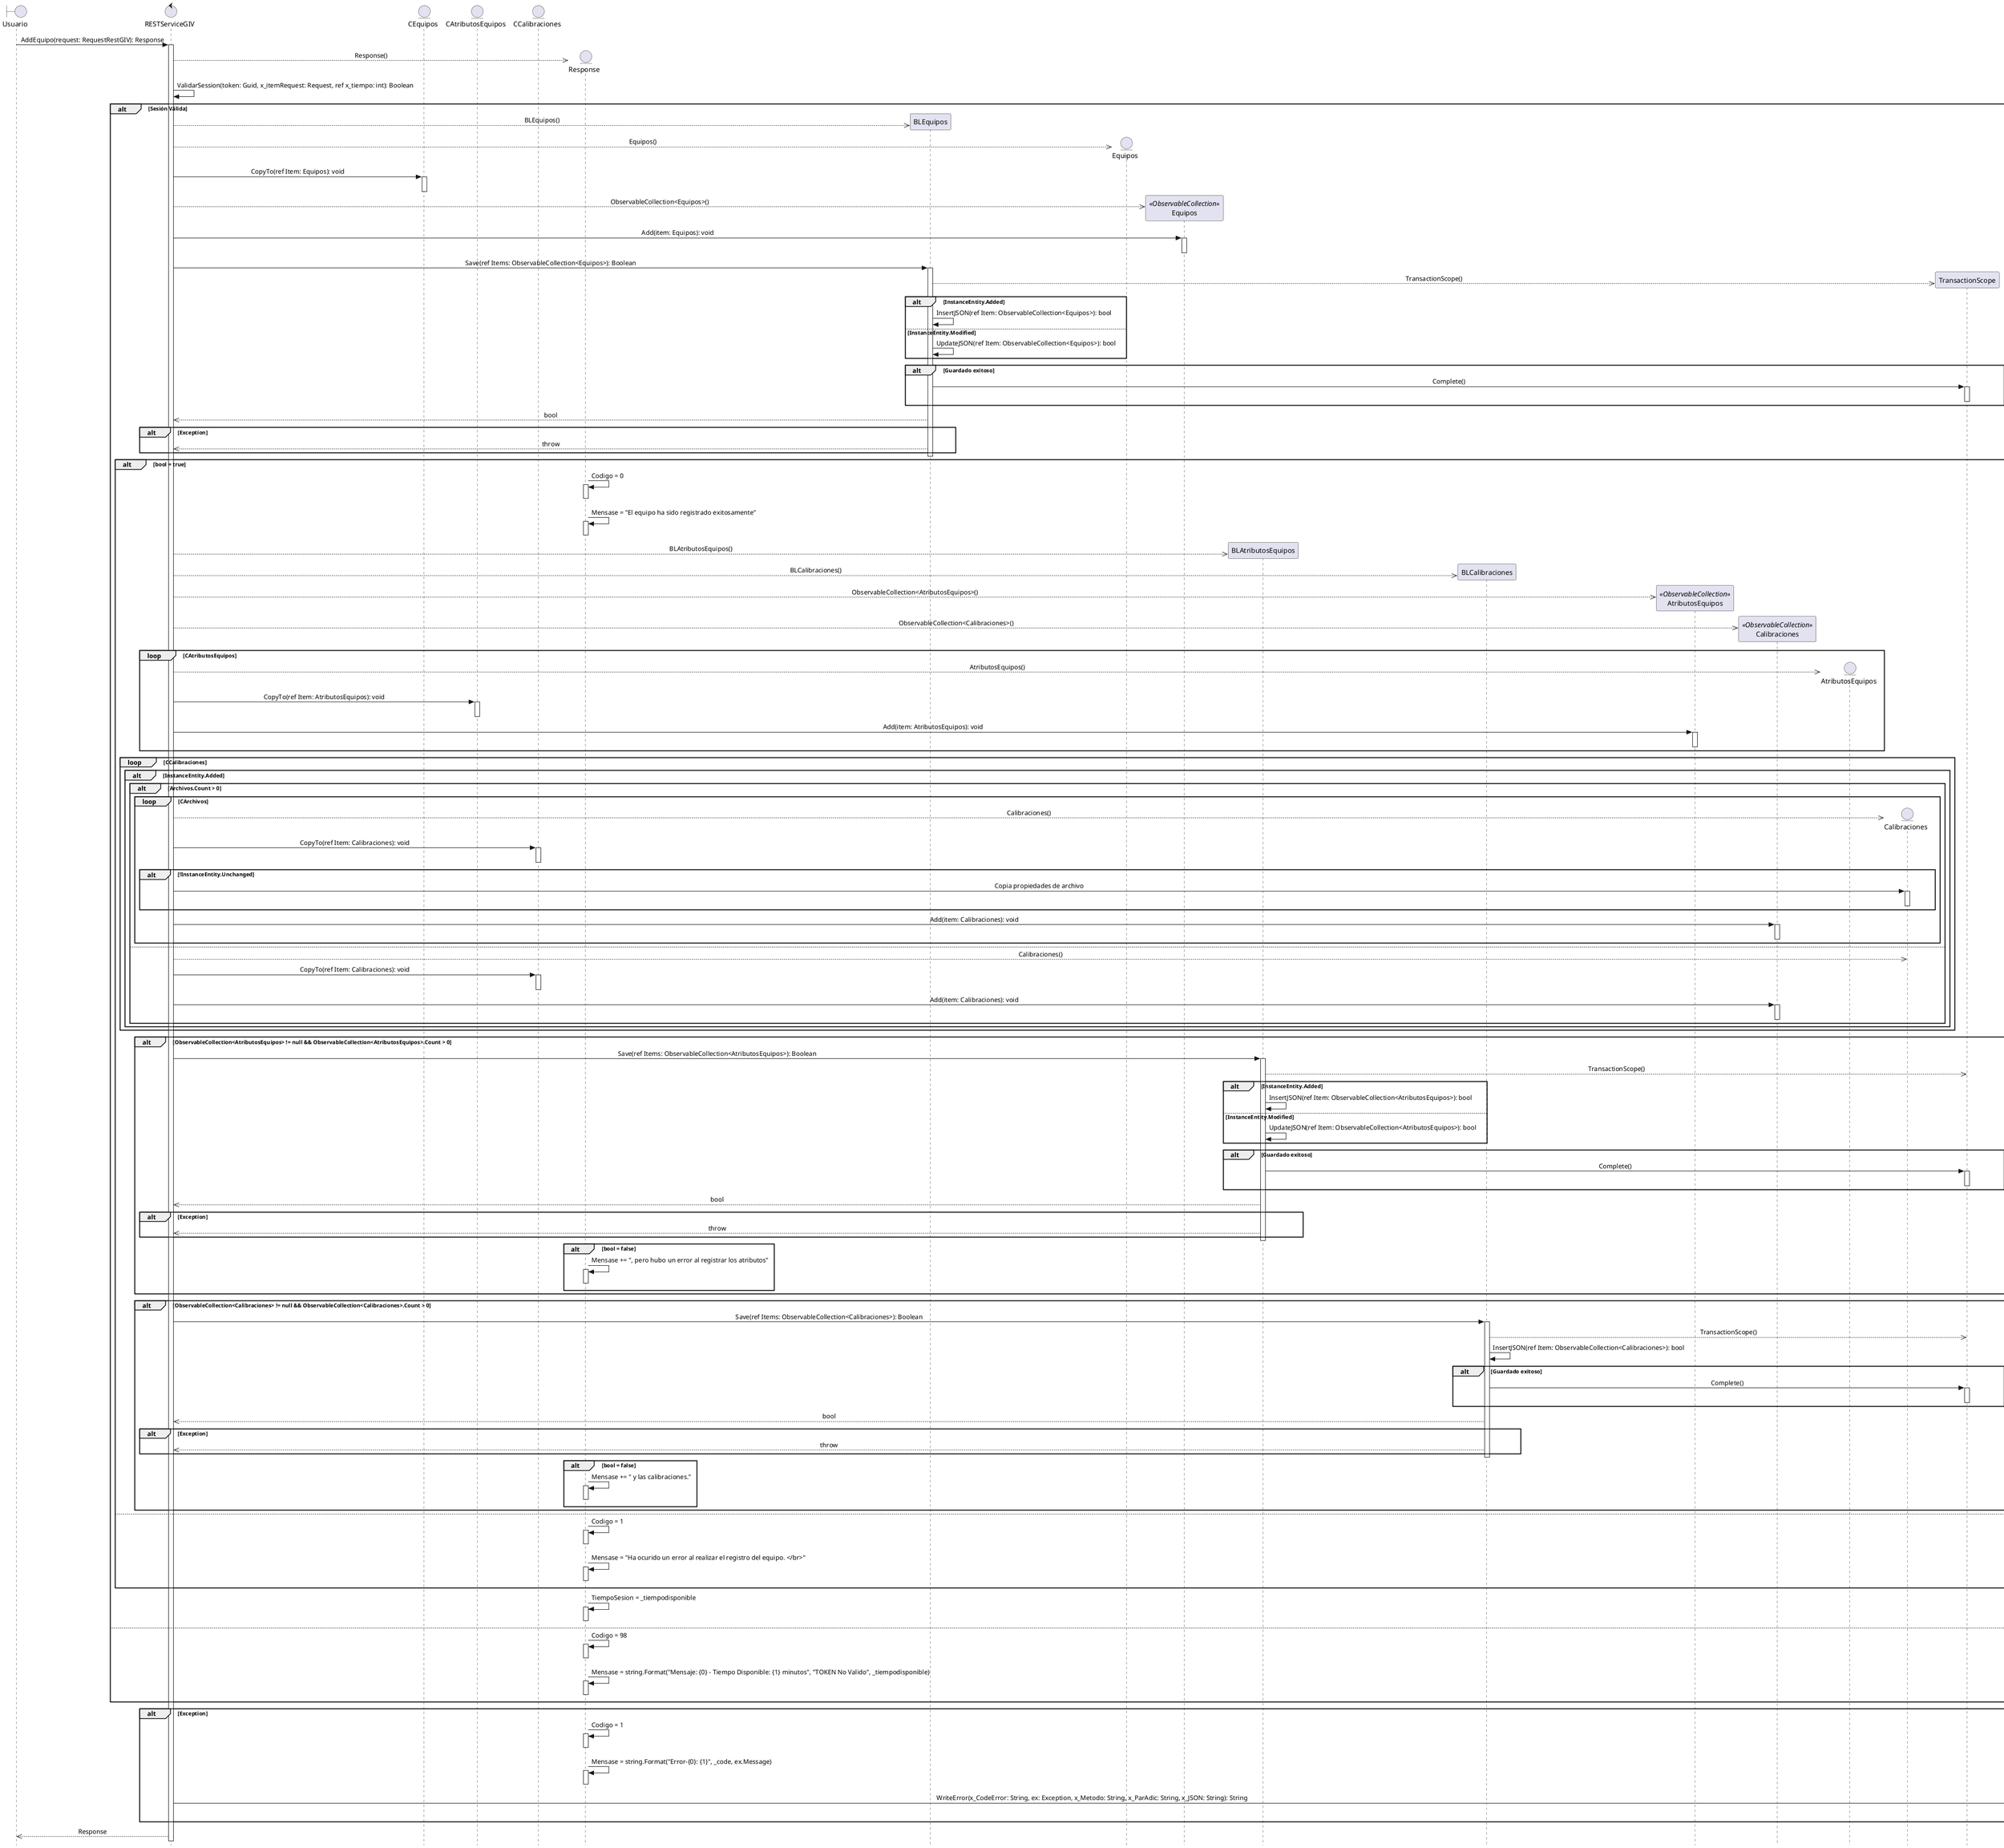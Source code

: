 @startuml Registrar equipo
skinparam Style strictuml
skinparam SequenceMessageAlignment center

boundary Usuario
control RESTServiceGIV
entity CEquipos
entity CAtributosEquipos
entity CCalibraciones
entity Response
participant BLEquipos
entity Equipos
participant Equipos as ListEquipos <<ObservableCollection>>
participant BLAtributosEquipos
participant BLCalibraciones
participant AtributosEquipos as ListAtributos <<ObservableCollection>>
participant Calibraciones as ListCalibraciones <<ObservableCollection>>
entity AtributosEquipos
entity Calibraciones
participant TransactionScope
participant Util

Usuario -> RESTServiceGIV: AddEquipo(request: RequestRestGIV): Response
activate RESTServiceGIV
create Response
RESTServiceGIV -->> Response: Response()
RESTServiceGIV -> RESTServiceGIV: ValidarSession(token: Guid, x_itemRequest: Request, ref x_tiempo: int): Boolean
alt Sesión Válida
    create BLEquipos
    RESTServiceGIV -->> BLEquipos: BLEquipos()
    create Equipos
    RESTServiceGIV -->> Equipos: Equipos()
    RESTServiceGIV -> CEquipos: CopyTo(ref Item: Equipos): void
    activate CEquipos
    deactivate CEquipos
    create ListEquipos
    RESTServiceGIV -->> ListEquipos: ObservableCollection<Equipos>()
    RESTServiceGIV -> ListEquipos: Add(item: Equipos): void
    activate ListEquipos
    deactivate ListEquipos
    RESTServiceGIV -> BLEquipos: Save(ref Items: ObservableCollection<Equipos>): Boolean
    activate BLEquipos
    create TransactionScope
    BLEquipos -->> TransactionScope: TransactionScope()
    alt InstanceEntity.Added
        BLEquipos -> BLEquipos: InsertJSON(ref Item: ObservableCollection<Equipos>): bool
    else InstanceEntity.Modified
        BLEquipos -> BLEquipos: UpdateJSON(ref Item: ObservableCollection<Equipos>): bool
    end
    alt Guardado exitoso
        BLEquipos -> TransactionScope: Complete()
        activate TransactionScope
        deactivate TransactionScope
    end
    BLEquipos -->> RESTServiceGIV: bool
    alt Exception
        BLEquipos -->> RESTServiceGIV: throw
    end
    deactivate BLEquipos
    alt bool = true
        Response -> Response: Codigo = 0
        activate Response
        deactivate Response
        Response -> Response: Mensase = "El equipo ha sido registrado exitosamente"
        activate Response
        deactivate Response
        create BLAtributosEquipos
        RESTServiceGIV -->> BLAtributosEquipos: BLAtributosEquipos()
        create BLCalibraciones
        RESTServiceGIV -->> BLCalibraciones: BLCalibraciones()
        create ListAtributos
        RESTServiceGIV -->> ListAtributos: ObservableCollection<AtributosEquipos>()
        create ListCalibraciones
        RESTServiceGIV -->> ListCalibraciones: ObservableCollection<Calibraciones>()
        loop CAtributosEquipos
            create AtributosEquipos
            RESTServiceGIV -->> AtributosEquipos: AtributosEquipos()
            RESTServiceGIV -> CAtributosEquipos: CopyTo(ref Item: AtributosEquipos): void
            activate CAtributosEquipos
            deactivate CAtributosEquipos
            RESTServiceGIV -> ListAtributos: Add(item: AtributosEquipos): void
            activate ListAtributos
            deactivate ListAtributos
        end
        loop CCalibraciones
            alt InstanceEntity.Added
                alt Archivos.Count > 0
                    loop CArchivos
                        create Calibraciones
                        RESTServiceGIV -->> Calibraciones: Calibraciones()
                        RESTServiceGIV -> CCalibraciones: CopyTo(ref Item: Calibraciones): void
                        activate CCalibraciones
                        deactivate CCalibraciones
                        alt !InstanceEntity.Unchanged
                            RESTServiceGIV -> Calibraciones: Copia propiedades de archivo
                            activate Calibraciones
                            deactivate Calibraciones
                        end
                        RESTServiceGIV -> ListCalibraciones: Add(item: Calibraciones): void
                        activate ListCalibraciones
                        deactivate ListCalibraciones
                    end
                else
                    ' create Calibraciones
                    RESTServiceGIV -->> Calibraciones: Calibraciones()
                    RESTServiceGIV -> CCalibraciones: CopyTo(ref Item: Calibraciones): void
                    activate CCalibraciones
                    deactivate CCalibraciones
                    RESTServiceGIV -> ListCalibraciones: Add(item: Calibraciones): void
                    activate ListCalibraciones
                    deactivate ListCalibraciones
                end
            end
        end
        alt ObservableCollection<AtributosEquipos> != null && ObservableCollection<AtributosEquipos>.Count > 0
            RESTServiceGIV -> BLAtributosEquipos: Save(ref Items: ObservableCollection<AtributosEquipos>): Boolean
            activate BLAtributosEquipos
            ' create TransactionScope
            BLAtributosEquipos -->> TransactionScope: TransactionScope()
            alt InstanceEntity.Added
                BLAtributosEquipos -> BLAtributosEquipos: InsertJSON(ref Item: ObservableCollection<AtributosEquipos>): bool
            else InstanceEntity.Modified
                BLAtributosEquipos -> BLAtributosEquipos: UpdateJSON(ref Item: ObservableCollection<AtributosEquipos>): bool
            end
            alt Guardado exitoso
                BLAtributosEquipos -> TransactionScope: Complete()
                activate TransactionScope
                deactivate TransactionScope
            end
            BLAtributosEquipos -->> RESTServiceGIV: bool
            alt Exception
                BLAtributosEquipos -->> RESTServiceGIV: throw
            end
            deactivate BLAtributosEquipos
            alt bool = false
                Response -> Response: Mensase += ", pero hubo un error al registrar los atributos"
                activate Response
                deactivate Response
            end
        end
        alt ObservableCollection<Calibraciones> != null && ObservableCollection<Calibraciones>.Count > 0
            RESTServiceGIV -> BLCalibraciones: Save(ref Items: ObservableCollection<Calibraciones>): Boolean
            activate BLCalibraciones
            ' create TransactionScope
            BLCalibraciones -->> TransactionScope: TransactionScope()
            BLCalibraciones -> BLCalibraciones: InsertJSON(ref Item: ObservableCollection<Calibraciones>): bool
            alt Guardado exitoso
                BLCalibraciones -> TransactionScope: Complete()
                activate TransactionScope
                deactivate TransactionScope
            end
            BLCalibraciones -->> RESTServiceGIV: bool
            alt Exception
                BLCalibraciones -->> RESTServiceGIV: throw
            end
            deactivate BLCalibraciones
            alt bool = false
                Response -> Response: Mensase += " y las calibraciones."
                activate Response
                deactivate Response
            end
        end
    else
        Response -> Response: Codigo = 1
        activate Response
        deactivate Response
        Response -> Response: Mensase = "Ha ocurido un error al realizar el registro del equipo. </br>"
        activate Response
        deactivate Response
    end
    Response -> Response: TiempoSesion = _tiempodisponible
    activate Response
    deactivate Response
else
    Response -> Response: Codigo = 98
    activate Response
    deactivate Response
    Response -> Response: Mensase = string.Format("Mensaje: {0} - Tiempo Disponible: {1} minutos", "TOKEN No Valido", _tiempodisponible)
    activate Response
    deactivate Response
end
alt Exception
    Response -> Response: Codigo = 1
    activate Response
    deactivate Response
    Response -> Response: Mensase = string.Format("Error-{0}: {1}", _code, ex.Message)
    activate Response
    deactivate Response
    RESTServiceGIV -> Util: WriteError(x_CodeError: String, ex: Exception, x_Metodo: String, x_ParAdic: String, x_JSON: String): String
    activate Util
    deactivate Util
end
RESTServiceGIV -->> Usuario: Response
@enduml